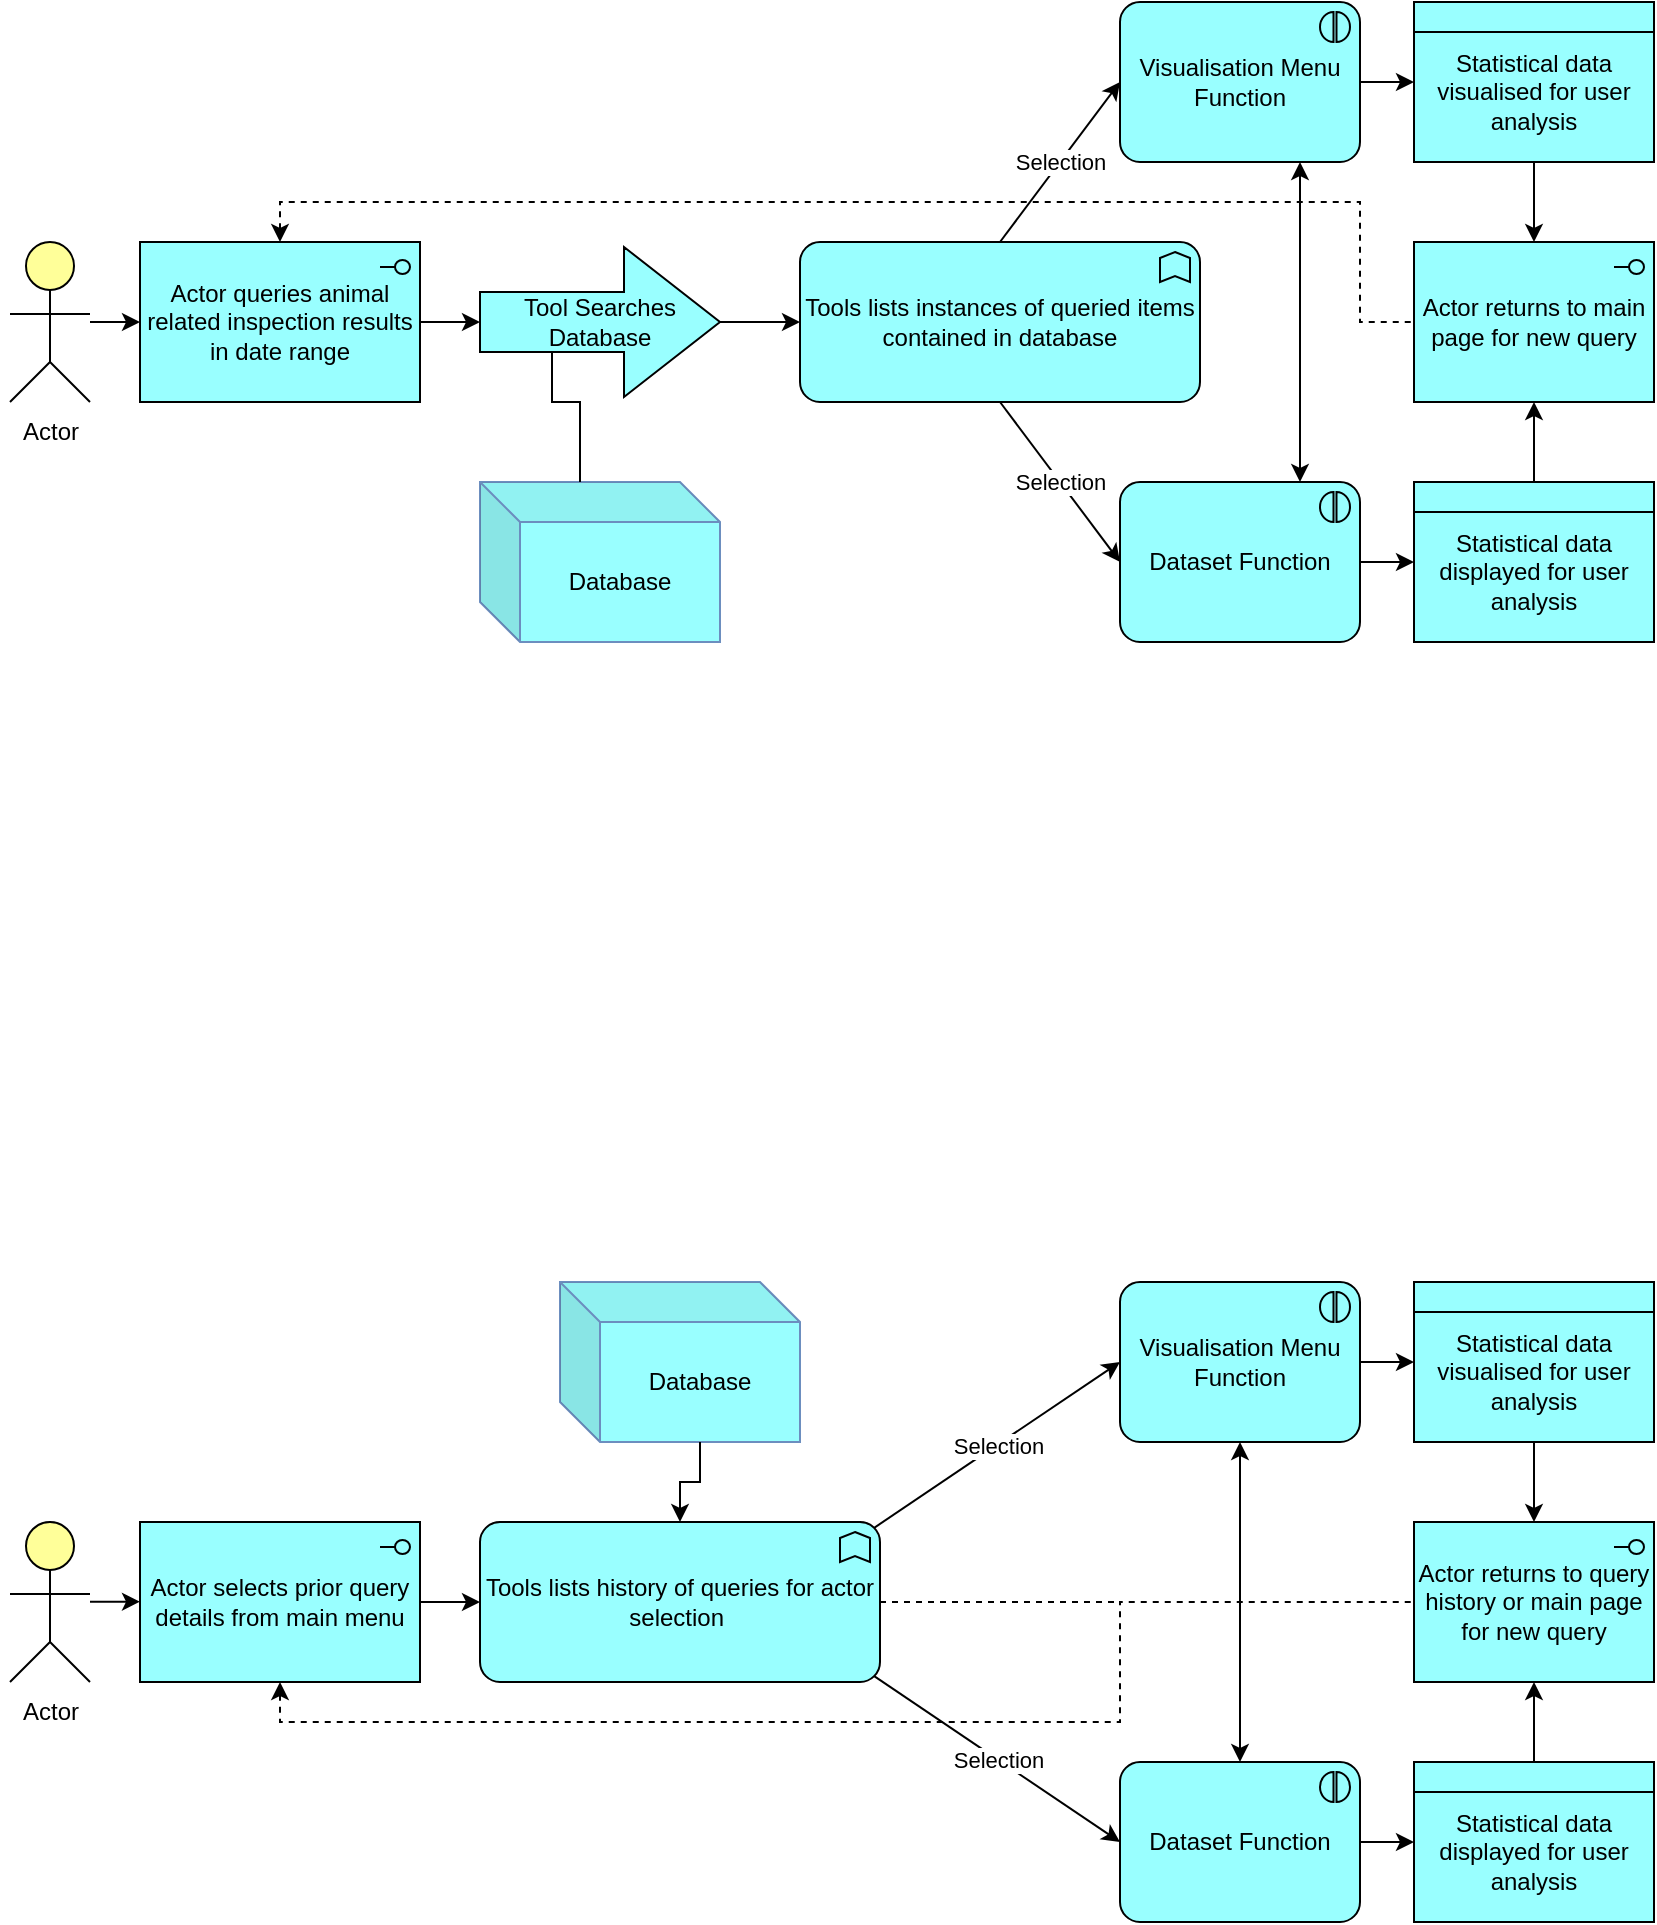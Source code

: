 <mxfile version="21.7.2" type="device">
  <diagram id="6I0OCvxSQrVGMHxT2VVA" name="Page-1">
    <mxGraphModel dx="1293" dy="833" grid="1" gridSize="10" guides="1" tooltips="1" connect="1" arrows="1" fold="1" page="1" pageScale="1" pageWidth="827" pageHeight="1169" math="0" shadow="0">
      <root>
        <mxCell id="0" />
        <mxCell id="1" parent="0" />
        <mxCell id="dKdSaXE48SgPbhcamS2K-62" value="" style="html=1;whiteSpace=wrap;fillColor=#ffff99;shape=mxgraph.archimate3.actor;fontSize=14;" parent="1" vertex="1">
          <mxGeometry x="5" y="200" width="40" height="80" as="geometry" />
        </mxCell>
        <mxCell id="LYYoM3A4QA68Y9D6bjCF-6" value="Database" style="shape=cube;whiteSpace=wrap;html=1;boundedLbl=1;backgroundOutline=1;darkOpacity=0.05;darkOpacity2=0.1;fillColor=#99ffff;strokeColor=#6c8ebf;" vertex="1" parent="1">
          <mxGeometry x="240" y="320" width="120" height="80" as="geometry" />
        </mxCell>
        <mxCell id="LYYoM3A4QA68Y9D6bjCF-7" value="Actor queries animal related inspection results in date range" style="html=1;outlineConnect=0;whiteSpace=wrap;fillColor=#99ffff;shape=mxgraph.archimate3.application;appType=interface;archiType=square;" vertex="1" parent="1">
          <mxGeometry x="70" y="200" width="140" height="80" as="geometry" />
        </mxCell>
        <mxCell id="LYYoM3A4QA68Y9D6bjCF-8" value="Tool Searches Database" style="html=1;outlineConnect=0;whiteSpace=wrap;fillColor=#99ffff;shape=mxgraph.archimate3.process;" vertex="1" parent="1">
          <mxGeometry x="240" y="202.5" width="120" height="75" as="geometry" />
        </mxCell>
        <mxCell id="LYYoM3A4QA68Y9D6bjCF-10" value="Tools lists instances of queried items contained in database" style="html=1;outlineConnect=0;whiteSpace=wrap;fillColor=#99ffff;shape=mxgraph.archimate3.application;appType=func;archiType=rounded;" vertex="1" parent="1">
          <mxGeometry x="400" y="200" width="200" height="80" as="geometry" />
        </mxCell>
        <mxCell id="LYYoM3A4QA68Y9D6bjCF-11" value="Actor returns to main page for new query" style="html=1;outlineConnect=0;whiteSpace=wrap;fillColor=#99ffff;shape=mxgraph.archimate3.application;appType=interface;archiType=square;" vertex="1" parent="1">
          <mxGeometry x="707" y="200" width="120" height="80" as="geometry" />
        </mxCell>
        <mxCell id="LYYoM3A4QA68Y9D6bjCF-12" value="Dataset Function" style="html=1;outlineConnect=0;whiteSpace=wrap;fillColor=#99ffff;shape=mxgraph.archimate3.application;appType=interaction;archiType=rounded;" vertex="1" parent="1">
          <mxGeometry x="560" y="320" width="120" height="80" as="geometry" />
        </mxCell>
        <mxCell id="LYYoM3A4QA68Y9D6bjCF-13" value="&lt;table cellpadding=&quot;0&quot; cellspacing=&quot;0&quot; style=&quot;font-size:1em;width:100%;height:100%;&quot;&gt;&lt;tbody&gt;&lt;tr style=&quot;height:20px;&quot;&gt;&lt;td&gt;&lt;/td&gt;&lt;/tr&gt;&lt;tr&gt;&lt;td valign=&quot;top&quot; style=&quot;padding:4px;&quot;&gt;Statistical data displayed for user analysis&lt;/td&gt;&lt;/tr&gt;&lt;/tbody&gt;&lt;/table&gt;" style="html=1;outlineConnect=0;whiteSpace=wrap;fillColor=#99ffff;shape=mxgraph.archimate3.businessObject;overflow=fill;align=center;" vertex="1" parent="1">
          <mxGeometry x="707" y="320" width="120" height="80" as="geometry" />
        </mxCell>
        <mxCell id="LYYoM3A4QA68Y9D6bjCF-14" value="Visualisation Menu Function" style="html=1;outlineConnect=0;whiteSpace=wrap;fillColor=#99ffff;shape=mxgraph.archimate3.application;appType=interaction;archiType=rounded;" vertex="1" parent="1">
          <mxGeometry x="560" y="80" width="120" height="80" as="geometry" />
        </mxCell>
        <mxCell id="LYYoM3A4QA68Y9D6bjCF-15" value="&lt;table cellpadding=&quot;0&quot; cellspacing=&quot;0&quot; style=&quot;font-size:1em;width:100%;height:100%;&quot;&gt;&lt;tbody&gt;&lt;tr style=&quot;height:20px;&quot;&gt;&lt;td align=&quot;center&quot;&gt;&lt;/td&gt;&lt;/tr&gt;&lt;tr&gt;&lt;td valign=&quot;top&quot; style=&quot;padding:4px;&quot;&gt;Statistical data visualised for user analysis&lt;/td&gt;&lt;/tr&gt;&lt;/tbody&gt;&lt;/table&gt;" style="html=1;outlineConnect=0;whiteSpace=wrap;fillColor=#99ffff;shape=mxgraph.archimate3.businessObject;overflow=fill" vertex="1" parent="1">
          <mxGeometry x="707" y="80" width="120" height="80" as="geometry" />
        </mxCell>
        <mxCell id="LYYoM3A4QA68Y9D6bjCF-16" value="" style="endArrow=classic;startArrow=classic;html=1;rounded=0;exitX=0.75;exitY=0;exitDx=0;exitDy=0;exitPerimeter=0;entryX=0.75;entryY=1;entryDx=0;entryDy=0;entryPerimeter=0;" edge="1" parent="1" source="LYYoM3A4QA68Y9D6bjCF-12" target="LYYoM3A4QA68Y9D6bjCF-14">
          <mxGeometry width="50" height="50" relative="1" as="geometry">
            <mxPoint x="630" y="250" as="sourcePoint" />
            <mxPoint x="640" y="170" as="targetPoint" />
          </mxGeometry>
        </mxCell>
        <mxCell id="LYYoM3A4QA68Y9D6bjCF-19" value="" style="endArrow=classic;html=1;rounded=0;exitX=1;exitY=0.5;exitDx=0;exitDy=0;exitPerimeter=0;" edge="1" parent="1" source="LYYoM3A4QA68Y9D6bjCF-14" target="LYYoM3A4QA68Y9D6bjCF-15">
          <mxGeometry width="50" height="50" relative="1" as="geometry">
            <mxPoint x="630" y="250" as="sourcePoint" />
            <mxPoint x="680" y="200" as="targetPoint" />
          </mxGeometry>
        </mxCell>
        <mxCell id="LYYoM3A4QA68Y9D6bjCF-20" value="" style="endArrow=classic;html=1;rounded=0;exitX=1;exitY=0.5;exitDx=0;exitDy=0;exitPerimeter=0;" edge="1" parent="1" source="LYYoM3A4QA68Y9D6bjCF-12" target="LYYoM3A4QA68Y9D6bjCF-13">
          <mxGeometry width="50" height="50" relative="1" as="geometry">
            <mxPoint x="630" y="250" as="sourcePoint" />
            <mxPoint x="680" y="200" as="targetPoint" />
          </mxGeometry>
        </mxCell>
        <mxCell id="LYYoM3A4QA68Y9D6bjCF-21" value="" style="endArrow=classic;html=1;rounded=0;exitX=0.5;exitY=1;exitDx=0;exitDy=0;exitPerimeter=0;entryX=0.5;entryY=0;entryDx=0;entryDy=0;entryPerimeter=0;" edge="1" parent="1" source="LYYoM3A4QA68Y9D6bjCF-15" target="LYYoM3A4QA68Y9D6bjCF-11">
          <mxGeometry width="50" height="50" relative="1" as="geometry">
            <mxPoint x="630" y="250" as="sourcePoint" />
            <mxPoint x="680" y="200" as="targetPoint" />
          </mxGeometry>
        </mxCell>
        <mxCell id="LYYoM3A4QA68Y9D6bjCF-22" value="" style="endArrow=classic;html=1;rounded=0;exitX=0.5;exitY=0;exitDx=0;exitDy=0;exitPerimeter=0;" edge="1" parent="1" source="LYYoM3A4QA68Y9D6bjCF-13" target="LYYoM3A4QA68Y9D6bjCF-11">
          <mxGeometry width="50" height="50" relative="1" as="geometry">
            <mxPoint x="630" y="250" as="sourcePoint" />
            <mxPoint x="680" y="200" as="targetPoint" />
          </mxGeometry>
        </mxCell>
        <mxCell id="LYYoM3A4QA68Y9D6bjCF-23" value="" style="endArrow=none;dashed=1;html=1;rounded=0;entryX=0;entryY=0.5;entryDx=0;entryDy=0;entryPerimeter=0;exitX=0.5;exitY=0;exitDx=0;exitDy=0;exitPerimeter=0;startArrow=classic;startFill=1;" edge="1" parent="1" source="LYYoM3A4QA68Y9D6bjCF-7" target="LYYoM3A4QA68Y9D6bjCF-11">
          <mxGeometry width="50" height="50" relative="1" as="geometry">
            <mxPoint x="630" y="250" as="sourcePoint" />
            <mxPoint x="680" y="200" as="targetPoint" />
            <Array as="points">
              <mxPoint x="140" y="180" />
              <mxPoint x="680" y="180" />
              <mxPoint x="680" y="240" />
            </Array>
          </mxGeometry>
        </mxCell>
        <mxCell id="LYYoM3A4QA68Y9D6bjCF-24" value="" style="endArrow=classic;html=1;rounded=0;exitX=1;exitY=0.5;exitDx=0;exitDy=0;exitPerimeter=0;entryX=0;entryY=0.5;entryDx=0;entryDy=0;entryPerimeter=0;" edge="1" parent="1" source="LYYoM3A4QA68Y9D6bjCF-7" target="LYYoM3A4QA68Y9D6bjCF-8">
          <mxGeometry width="50" height="50" relative="1" as="geometry">
            <mxPoint x="390" y="250" as="sourcePoint" />
            <mxPoint x="440" y="200" as="targetPoint" />
          </mxGeometry>
        </mxCell>
        <mxCell id="LYYoM3A4QA68Y9D6bjCF-25" value="" style="endArrow=classic;html=1;rounded=0;exitX=1;exitY=0.5;exitDx=0;exitDy=0;exitPerimeter=0;entryX=0;entryY=0.5;entryDx=0;entryDy=0;entryPerimeter=0;" edge="1" parent="1" source="LYYoM3A4QA68Y9D6bjCF-8" target="LYYoM3A4QA68Y9D6bjCF-10">
          <mxGeometry width="50" height="50" relative="1" as="geometry">
            <mxPoint x="390" y="250" as="sourcePoint" />
            <mxPoint x="440" y="200" as="targetPoint" />
          </mxGeometry>
        </mxCell>
        <mxCell id="LYYoM3A4QA68Y9D6bjCF-26" value="" style="endArrow=none;html=1;rounded=0;entryX=0.3;entryY=0.7;entryDx=0;entryDy=0;entryPerimeter=0;" edge="1" parent="1" target="LYYoM3A4QA68Y9D6bjCF-8">
          <mxGeometry width="50" height="50" relative="1" as="geometry">
            <mxPoint x="290" y="320" as="sourcePoint" />
            <mxPoint x="340" y="290" as="targetPoint" />
            <Array as="points">
              <mxPoint x="290" y="280" />
              <mxPoint x="276" y="280" />
            </Array>
          </mxGeometry>
        </mxCell>
        <mxCell id="LYYoM3A4QA68Y9D6bjCF-27" value="" style="endArrow=classic;html=1;rounded=0;entryX=0;entryY=0.5;entryDx=0;entryDy=0;entryPerimeter=0;" edge="1" parent="1" source="dKdSaXE48SgPbhcamS2K-62" target="LYYoM3A4QA68Y9D6bjCF-7">
          <mxGeometry width="50" height="50" relative="1" as="geometry">
            <mxPoint x="280" y="250" as="sourcePoint" />
            <mxPoint x="330" y="200" as="targetPoint" />
          </mxGeometry>
        </mxCell>
        <mxCell id="LYYoM3A4QA68Y9D6bjCF-28" value="Actor" style="text;html=1;align=center;verticalAlign=middle;resizable=0;points=[];autosize=1;strokeColor=none;fillColor=none;" vertex="1" parent="1">
          <mxGeometry y="280" width="50" height="30" as="geometry" />
        </mxCell>
        <mxCell id="LYYoM3A4QA68Y9D6bjCF-29" value="" style="html=1;whiteSpace=wrap;fillColor=#ffff99;shape=mxgraph.archimate3.actor;fontSize=14;" vertex="1" parent="1">
          <mxGeometry x="5" y="840" width="40" height="80" as="geometry" />
        </mxCell>
        <mxCell id="LYYoM3A4QA68Y9D6bjCF-30" value="Actor" style="text;html=1;align=center;verticalAlign=middle;resizable=0;points=[];autosize=1;strokeColor=none;fillColor=none;" vertex="1" parent="1">
          <mxGeometry y="920" width="50" height="30" as="geometry" />
        </mxCell>
        <mxCell id="LYYoM3A4QA68Y9D6bjCF-31" value="" style="endArrow=classic;html=1;rounded=0;entryX=0;entryY=0.5;entryDx=0;entryDy=0;entryPerimeter=0;" edge="1" parent="1">
          <mxGeometry width="50" height="50" relative="1" as="geometry">
            <mxPoint x="45" y="879.85" as="sourcePoint" />
            <mxPoint x="70" y="879.85" as="targetPoint" />
          </mxGeometry>
        </mxCell>
        <mxCell id="LYYoM3A4QA68Y9D6bjCF-32" value="Actor selects prior query details from main menu" style="html=1;outlineConnect=0;whiteSpace=wrap;fillColor=#99ffff;shape=mxgraph.archimate3.application;appType=interface;archiType=square;" vertex="1" parent="1">
          <mxGeometry x="70" y="840" width="140" height="80" as="geometry" />
        </mxCell>
        <mxCell id="LYYoM3A4QA68Y9D6bjCF-33" value="Tools lists history of queries for actor selection&amp;nbsp;" style="html=1;outlineConnect=0;whiteSpace=wrap;fillColor=#99ffff;shape=mxgraph.archimate3.application;appType=func;archiType=rounded;" vertex="1" parent="1">
          <mxGeometry x="240" y="840" width="200" height="80" as="geometry" />
        </mxCell>
        <mxCell id="LYYoM3A4QA68Y9D6bjCF-34" value="Database" style="shape=cube;whiteSpace=wrap;html=1;boundedLbl=1;backgroundOutline=1;darkOpacity=0.05;darkOpacity2=0.1;fillColor=#99ffff;strokeColor=#6c8ebf;" vertex="1" parent="1">
          <mxGeometry x="280" y="720" width="120" height="80" as="geometry" />
        </mxCell>
        <mxCell id="LYYoM3A4QA68Y9D6bjCF-35" value="" style="endArrow=classic;html=1;rounded=0;exitX=0.5;exitY=1;exitDx=0;exitDy=0;exitPerimeter=0;entryX=0;entryY=0.5;entryDx=0;entryDy=0;entryPerimeter=0;" edge="1" parent="1" source="LYYoM3A4QA68Y9D6bjCF-10" target="LYYoM3A4QA68Y9D6bjCF-12">
          <mxGeometry relative="1" as="geometry">
            <mxPoint x="440" y="340" as="sourcePoint" />
            <mxPoint x="540" y="340" as="targetPoint" />
          </mxGeometry>
        </mxCell>
        <mxCell id="LYYoM3A4QA68Y9D6bjCF-36" value="Selection" style="edgeLabel;resizable=0;html=1;align=center;verticalAlign=middle;" connectable="0" vertex="1" parent="LYYoM3A4QA68Y9D6bjCF-35">
          <mxGeometry relative="1" as="geometry" />
        </mxCell>
        <mxCell id="LYYoM3A4QA68Y9D6bjCF-37" value="" style="endArrow=classic;html=1;rounded=0;exitX=0.5;exitY=0;exitDx=0;exitDy=0;exitPerimeter=0;entryX=0;entryY=0.5;entryDx=0;entryDy=0;entryPerimeter=0;" edge="1" parent="1" source="LYYoM3A4QA68Y9D6bjCF-10" target="LYYoM3A4QA68Y9D6bjCF-14">
          <mxGeometry relative="1" as="geometry">
            <mxPoint x="490" y="122.5" as="sourcePoint" />
            <mxPoint x="550" y="202.5" as="targetPoint" />
          </mxGeometry>
        </mxCell>
        <mxCell id="LYYoM3A4QA68Y9D6bjCF-38" value="Selection" style="edgeLabel;resizable=0;html=1;align=center;verticalAlign=middle;" connectable="0" vertex="1" parent="LYYoM3A4QA68Y9D6bjCF-37">
          <mxGeometry relative="1" as="geometry" />
        </mxCell>
        <mxCell id="LYYoM3A4QA68Y9D6bjCF-40" value="Dataset Function" style="html=1;outlineConnect=0;whiteSpace=wrap;fillColor=#99ffff;shape=mxgraph.archimate3.application;appType=interaction;archiType=rounded;" vertex="1" parent="1">
          <mxGeometry x="560" y="960" width="120" height="80" as="geometry" />
        </mxCell>
        <mxCell id="LYYoM3A4QA68Y9D6bjCF-41" value="Visualisation Menu Function" style="html=1;outlineConnect=0;whiteSpace=wrap;fillColor=#99ffff;shape=mxgraph.archimate3.application;appType=interaction;archiType=rounded;" vertex="1" parent="1">
          <mxGeometry x="560" y="720" width="120" height="80" as="geometry" />
        </mxCell>
        <mxCell id="LYYoM3A4QA68Y9D6bjCF-42" value="&lt;table cellpadding=&quot;0&quot; cellspacing=&quot;0&quot; style=&quot;font-size:1em;width:100%;height:100%;&quot;&gt;&lt;tbody&gt;&lt;tr style=&quot;height:20px;&quot;&gt;&lt;td&gt;&lt;/td&gt;&lt;/tr&gt;&lt;tr&gt;&lt;td valign=&quot;top&quot; style=&quot;padding:4px;&quot;&gt;Statistical data displayed for user analysis&lt;/td&gt;&lt;/tr&gt;&lt;/tbody&gt;&lt;/table&gt;" style="html=1;outlineConnect=0;whiteSpace=wrap;fillColor=#99ffff;shape=mxgraph.archimate3.businessObject;overflow=fill;align=center;" vertex="1" parent="1">
          <mxGeometry x="707" y="960" width="120" height="80" as="geometry" />
        </mxCell>
        <mxCell id="LYYoM3A4QA68Y9D6bjCF-43" value="Actor returns to query history or main page for new query" style="html=1;outlineConnect=0;whiteSpace=wrap;fillColor=#99ffff;shape=mxgraph.archimate3.application;appType=interface;archiType=square;" vertex="1" parent="1">
          <mxGeometry x="707" y="840" width="120" height="80" as="geometry" />
        </mxCell>
        <mxCell id="LYYoM3A4QA68Y9D6bjCF-44" value="&lt;table cellpadding=&quot;0&quot; cellspacing=&quot;0&quot; style=&quot;font-size:1em;width:100%;height:100%;&quot;&gt;&lt;tbody&gt;&lt;tr style=&quot;height:20px;&quot;&gt;&lt;td align=&quot;center&quot;&gt;&lt;/td&gt;&lt;/tr&gt;&lt;tr&gt;&lt;td valign=&quot;top&quot; style=&quot;padding:4px;&quot;&gt;Statistical data visualised for user analysis&lt;/td&gt;&lt;/tr&gt;&lt;/tbody&gt;&lt;/table&gt;" style="html=1;outlineConnect=0;whiteSpace=wrap;fillColor=#99ffff;shape=mxgraph.archimate3.businessObject;overflow=fill" vertex="1" parent="1">
          <mxGeometry x="707" y="720" width="120" height="80" as="geometry" />
        </mxCell>
        <mxCell id="LYYoM3A4QA68Y9D6bjCF-45" value="" style="endArrow=classic;html=1;rounded=0;exitX=1;exitY=1;exitDx=-2.9;exitDy=-2.9;exitPerimeter=0;entryX=0;entryY=0.5;entryDx=0;entryDy=0;entryPerimeter=0;" edge="1" parent="1" source="LYYoM3A4QA68Y9D6bjCF-33" target="LYYoM3A4QA68Y9D6bjCF-40">
          <mxGeometry relative="1" as="geometry">
            <mxPoint x="440" y="980" as="sourcePoint" />
            <mxPoint x="500" y="1060" as="targetPoint" />
          </mxGeometry>
        </mxCell>
        <mxCell id="LYYoM3A4QA68Y9D6bjCF-46" value="Selection" style="edgeLabel;resizable=0;html=1;align=center;verticalAlign=middle;" connectable="0" vertex="1" parent="LYYoM3A4QA68Y9D6bjCF-45">
          <mxGeometry relative="1" as="geometry" />
        </mxCell>
        <mxCell id="LYYoM3A4QA68Y9D6bjCF-47" value="" style="endArrow=classic;html=1;rounded=0;exitX=1;exitY=0;exitDx=-2.9;exitDy=2.9;exitPerimeter=0;entryX=0;entryY=0.5;entryDx=0;entryDy=0;entryPerimeter=0;" edge="1" parent="1" source="LYYoM3A4QA68Y9D6bjCF-33" target="LYYoM3A4QA68Y9D6bjCF-41">
          <mxGeometry relative="1" as="geometry">
            <mxPoint x="470" y="850" as="sourcePoint" />
            <mxPoint x="593" y="933" as="targetPoint" />
          </mxGeometry>
        </mxCell>
        <mxCell id="LYYoM3A4QA68Y9D6bjCF-48" value="Selection" style="edgeLabel;resizable=0;html=1;align=center;verticalAlign=middle;" connectable="0" vertex="1" parent="LYYoM3A4QA68Y9D6bjCF-47">
          <mxGeometry relative="1" as="geometry" />
        </mxCell>
        <mxCell id="LYYoM3A4QA68Y9D6bjCF-49" value="" style="endArrow=classic;html=1;rounded=0;exitX=1;exitY=0.5;exitDx=0;exitDy=0;exitPerimeter=0;entryX=0;entryY=0.5;entryDx=0;entryDy=0;entryPerimeter=0;" edge="1" parent="1" source="LYYoM3A4QA68Y9D6bjCF-32" target="LYYoM3A4QA68Y9D6bjCF-33">
          <mxGeometry width="50" height="50" relative="1" as="geometry">
            <mxPoint x="400" y="920" as="sourcePoint" />
            <mxPoint x="450" y="870" as="targetPoint" />
          </mxGeometry>
        </mxCell>
        <mxCell id="LYYoM3A4QA68Y9D6bjCF-50" value="" style="endArrow=classic;startArrow=classic;html=1;rounded=0;entryX=0.5;entryY=1;entryDx=0;entryDy=0;entryPerimeter=0;exitX=0.5;exitY=0;exitDx=0;exitDy=0;exitPerimeter=0;" edge="1" parent="1" source="LYYoM3A4QA68Y9D6bjCF-40" target="LYYoM3A4QA68Y9D6bjCF-41">
          <mxGeometry width="50" height="50" relative="1" as="geometry">
            <mxPoint x="400" y="920" as="sourcePoint" />
            <mxPoint x="450" y="870" as="targetPoint" />
          </mxGeometry>
        </mxCell>
        <mxCell id="LYYoM3A4QA68Y9D6bjCF-51" value="" style="endArrow=classic;html=1;rounded=0;exitX=1;exitY=0.5;exitDx=0;exitDy=0;exitPerimeter=0;entryX=0;entryY=0.5;entryDx=0;entryDy=0;entryPerimeter=0;" edge="1" parent="1" source="LYYoM3A4QA68Y9D6bjCF-40" target="LYYoM3A4QA68Y9D6bjCF-42">
          <mxGeometry width="50" height="50" relative="1" as="geometry">
            <mxPoint x="580" y="920" as="sourcePoint" />
            <mxPoint x="630" y="870" as="targetPoint" />
          </mxGeometry>
        </mxCell>
        <mxCell id="LYYoM3A4QA68Y9D6bjCF-52" value="" style="endArrow=classic;html=1;rounded=0;exitX=1;exitY=0.5;exitDx=0;exitDy=0;exitPerimeter=0;entryX=0;entryY=0.5;entryDx=0;entryDy=0;entryPerimeter=0;" edge="1" parent="1" source="LYYoM3A4QA68Y9D6bjCF-41" target="LYYoM3A4QA68Y9D6bjCF-44">
          <mxGeometry width="50" height="50" relative="1" as="geometry">
            <mxPoint x="580" y="920" as="sourcePoint" />
            <mxPoint x="630" y="870" as="targetPoint" />
          </mxGeometry>
        </mxCell>
        <mxCell id="LYYoM3A4QA68Y9D6bjCF-53" value="" style="endArrow=classic;html=1;rounded=0;exitX=0.5;exitY=1;exitDx=0;exitDy=0;exitPerimeter=0;entryX=0.5;entryY=0;entryDx=0;entryDy=0;entryPerimeter=0;" edge="1" parent="1" source="LYYoM3A4QA68Y9D6bjCF-44" target="LYYoM3A4QA68Y9D6bjCF-43">
          <mxGeometry width="50" height="50" relative="1" as="geometry">
            <mxPoint x="580" y="920" as="sourcePoint" />
            <mxPoint x="630" y="870" as="targetPoint" />
          </mxGeometry>
        </mxCell>
        <mxCell id="LYYoM3A4QA68Y9D6bjCF-54" value="" style="endArrow=classic;html=1;rounded=0;exitX=0.5;exitY=0;exitDx=0;exitDy=0;exitPerimeter=0;entryX=0.5;entryY=1;entryDx=0;entryDy=0;entryPerimeter=0;" edge="1" parent="1" source="LYYoM3A4QA68Y9D6bjCF-42" target="LYYoM3A4QA68Y9D6bjCF-43">
          <mxGeometry width="50" height="50" relative="1" as="geometry">
            <mxPoint x="580" y="920" as="sourcePoint" />
            <mxPoint x="630" y="870" as="targetPoint" />
          </mxGeometry>
        </mxCell>
        <mxCell id="LYYoM3A4QA68Y9D6bjCF-55" value="" style="endArrow=none;dashed=1;html=1;rounded=0;entryX=0;entryY=0.5;entryDx=0;entryDy=0;entryPerimeter=0;exitX=0.5;exitY=1;exitDx=0;exitDy=0;exitPerimeter=0;startArrow=classic;startFill=1;" edge="1" parent="1" source="LYYoM3A4QA68Y9D6bjCF-32" target="LYYoM3A4QA68Y9D6bjCF-43">
          <mxGeometry width="50" height="50" relative="1" as="geometry">
            <mxPoint x="470" y="920" as="sourcePoint" />
            <mxPoint x="520" y="870" as="targetPoint" />
            <Array as="points">
              <mxPoint x="140" y="940" />
              <mxPoint x="560" y="940" />
              <mxPoint x="560" y="880" />
            </Array>
          </mxGeometry>
        </mxCell>
        <mxCell id="LYYoM3A4QA68Y9D6bjCF-56" value="" style="endArrow=classic;html=1;rounded=0;exitX=0;exitY=0;exitDx=70;exitDy=80;exitPerimeter=0;entryX=0.5;entryY=0;entryDx=0;entryDy=0;entryPerimeter=0;" edge="1" parent="1" source="LYYoM3A4QA68Y9D6bjCF-34" target="LYYoM3A4QA68Y9D6bjCF-33">
          <mxGeometry width="50" height="50" relative="1" as="geometry">
            <mxPoint x="370" y="920" as="sourcePoint" />
            <mxPoint x="420" y="870" as="targetPoint" />
            <Array as="points">
              <mxPoint x="350" y="820" />
              <mxPoint x="340" y="820" />
            </Array>
          </mxGeometry>
        </mxCell>
        <mxCell id="LYYoM3A4QA68Y9D6bjCF-58" value="" style="endArrow=none;dashed=1;html=1;rounded=0;exitX=1;exitY=0.5;exitDx=0;exitDy=0;exitPerimeter=0;" edge="1" parent="1" source="LYYoM3A4QA68Y9D6bjCF-33">
          <mxGeometry width="50" height="50" relative="1" as="geometry">
            <mxPoint x="470" y="920" as="sourcePoint" />
            <mxPoint x="560" y="880" as="targetPoint" />
          </mxGeometry>
        </mxCell>
      </root>
    </mxGraphModel>
  </diagram>
</mxfile>

